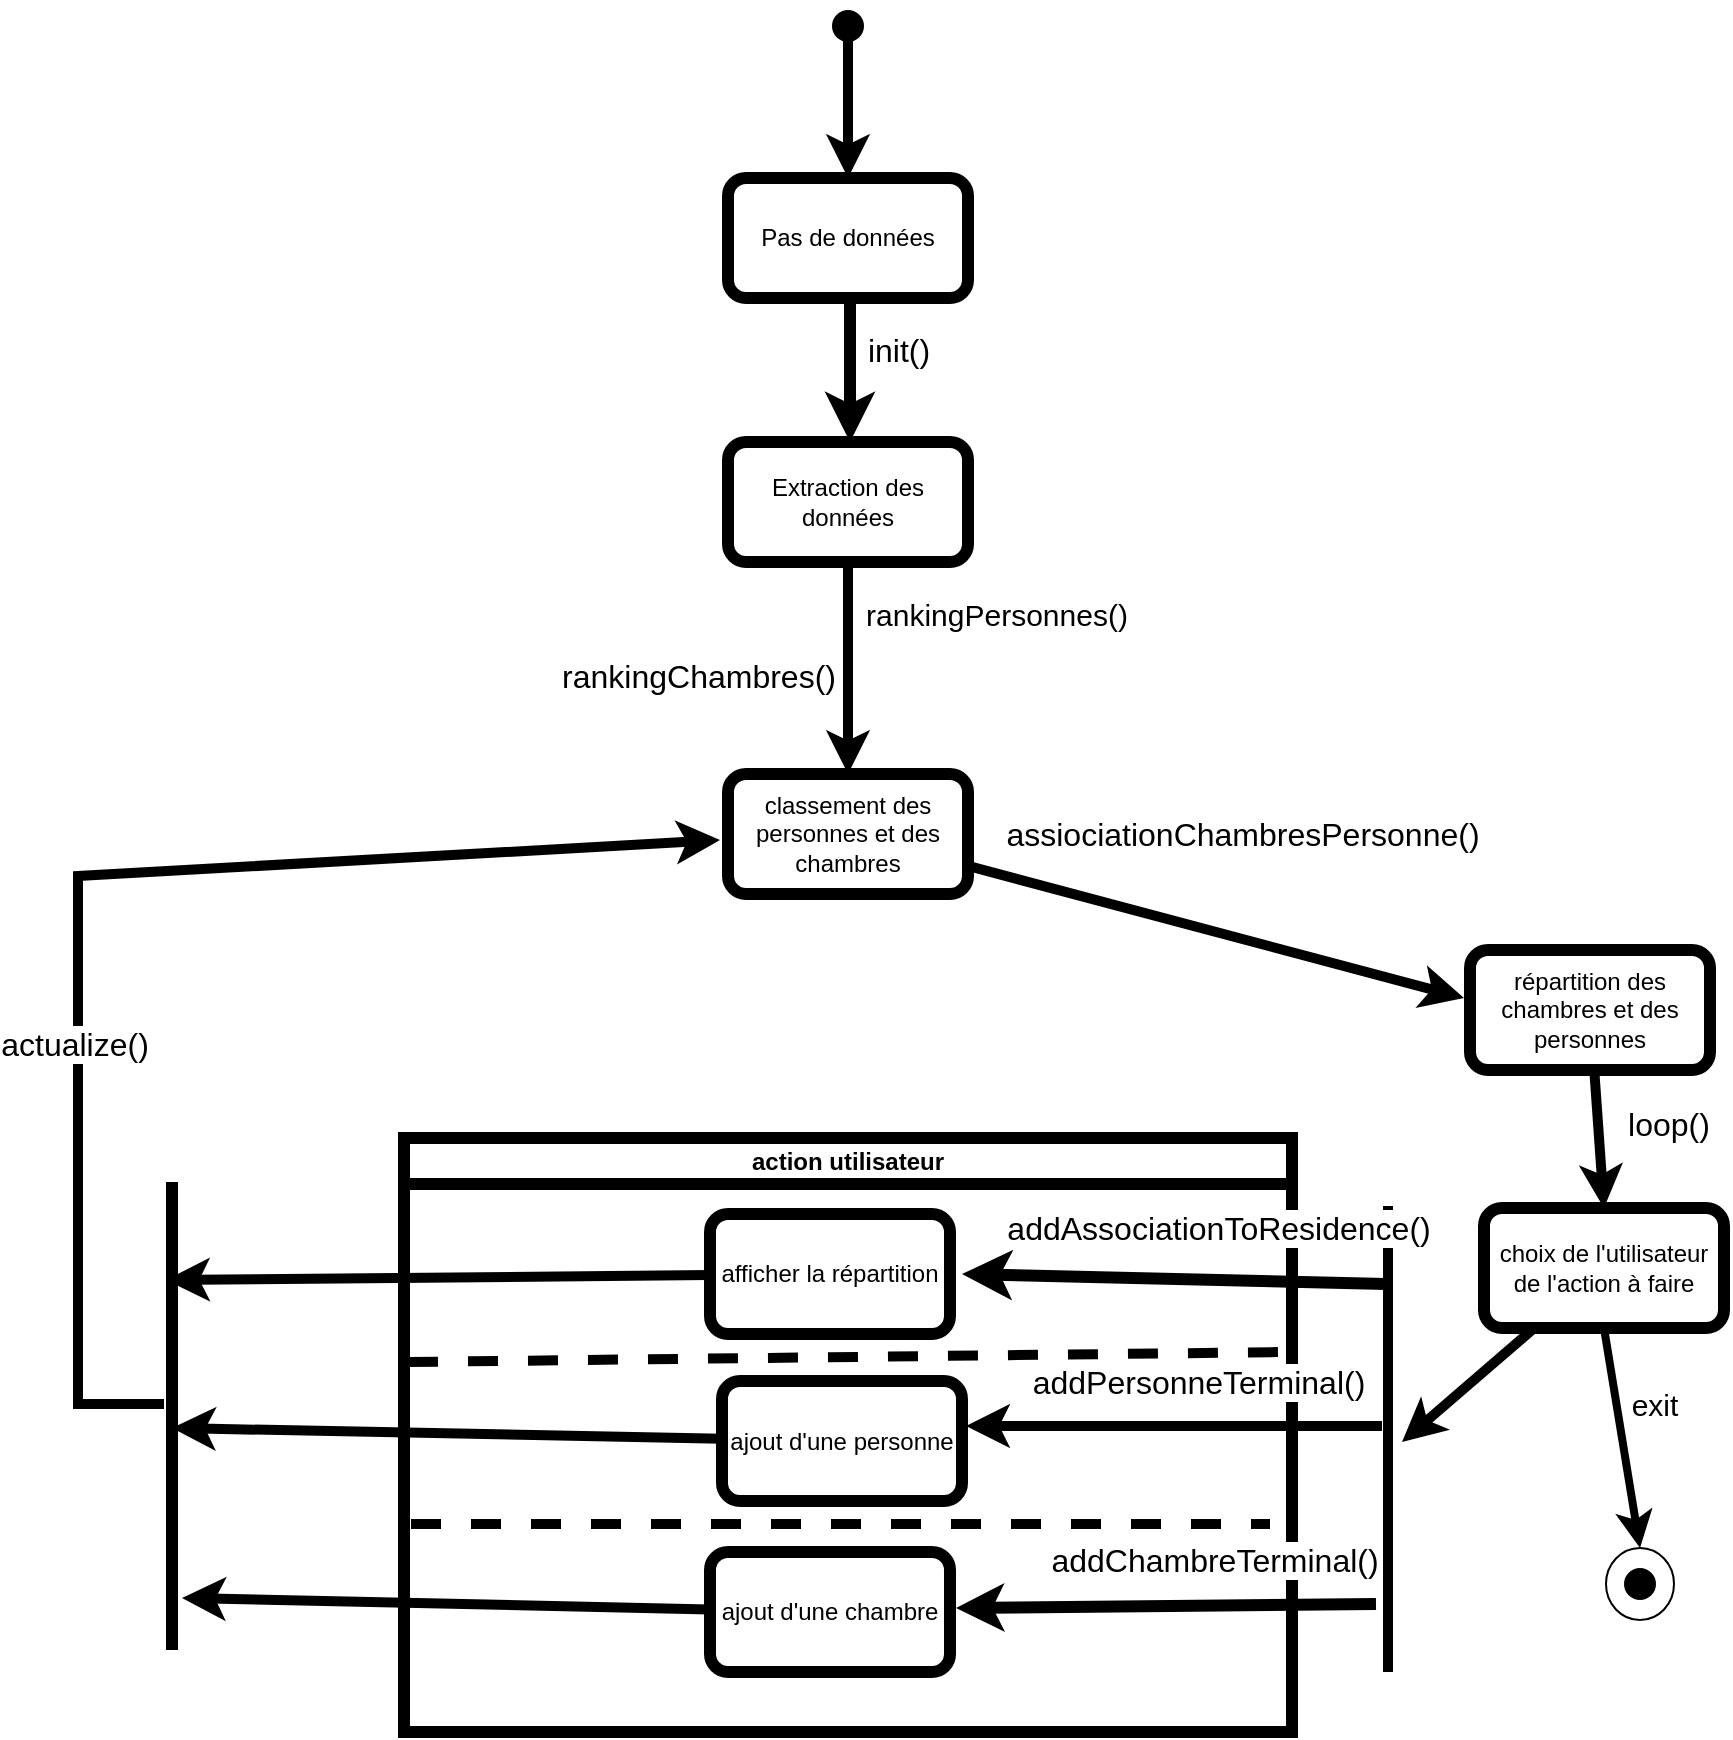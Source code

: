 <mxfile version="22.1.22" type="embed">
  <diagram id="gWISrfITsax8uBcyrK8t" name="Page-1">
    <mxGraphModel dx="1725" dy="1301" grid="0" gridSize="10" guides="1" tooltips="1" connect="1" arrows="1" fold="1" page="0" pageScale="1" pageWidth="413" pageHeight="291" math="0" shadow="0">
      <root>
        <mxCell id="0" />
        <mxCell id="1" parent="0" />
        <mxCell id="12" style="edgeStyle=none;html=1;entryX=0.5;entryY=0;entryDx=0;entryDy=0;strokeWidth=5;" parent="1" source="7" target="10" edge="1">
          <mxGeometry relative="1" as="geometry">
            <mxPoint x="287" y="-143" as="sourcePoint" />
          </mxGeometry>
        </mxCell>
        <mxCell id="7" value="" style="shape=waypoint;sketch=0;fillStyle=solid;size=6;pointerEvents=1;points=[];fillColor=none;resizable=0;rotatable=0;perimeter=centerPerimeter;snapToPoint=1;strokeWidth=6;" parent="1" vertex="1">
          <mxGeometry x="293" y="-156" width="20" height="20" as="geometry" />
        </mxCell>
        <mxCell id="44" style="edgeStyle=orthogonalEdgeStyle;rounded=0;orthogonalLoop=1;jettySize=auto;html=1;entryX=0.5;entryY=0;entryDx=0;entryDy=0;strokeWidth=6;" parent="1" edge="1">
          <mxGeometry relative="1" as="geometry">
            <mxPoint x="304" y="-10" as="sourcePoint" />
            <mxPoint x="304" y="62" as="targetPoint" />
          </mxGeometry>
        </mxCell>
        <mxCell id="66" value="init()" style="edgeLabel;html=1;align=center;verticalAlign=middle;resizable=0;points=[];fontSize=16;" vertex="1" connectable="0" parent="44">
          <mxGeometry x="-0.489" y="3" relative="1" as="geometry">
            <mxPoint x="21" y="7" as="offset" />
          </mxGeometry>
        </mxCell>
        <mxCell id="10" value="Pas de données" style="rounded=1;whiteSpace=wrap;html=1;strokeWidth=6;" parent="1" vertex="1">
          <mxGeometry x="243" y="-70" width="120" height="60" as="geometry" />
        </mxCell>
        <mxCell id="19" style="edgeStyle=none;html=1;exitX=0.5;exitY=1;exitDx=0;exitDy=0;entryX=0.5;entryY=0;entryDx=0;entryDy=0;strokeWidth=5;" parent="1" source="13" target="16" edge="1">
          <mxGeometry relative="1" as="geometry" />
        </mxCell>
        <mxCell id="13" value="Extraction des données" style="rounded=1;whiteSpace=wrap;html=1;strokeWidth=6;" parent="1" vertex="1">
          <mxGeometry x="243" y="62" width="120" height="60" as="geometry" />
        </mxCell>
        <mxCell id="24" style="edgeStyle=none;html=1;entryX=-0.025;entryY=0.4;entryDx=0;entryDy=0;entryPerimeter=0;strokeWidth=5;" parent="1" source="16" target="23" edge="1">
          <mxGeometry relative="1" as="geometry" />
        </mxCell>
        <mxCell id="57" value="rankingPersonnes()" style="edgeLabel;html=1;align=center;verticalAlign=middle;resizable=0;points=[];fontSize=15;" parent="24" vertex="1" connectable="0">
          <mxGeometry x="-0.178" y="2" relative="1" as="geometry">
            <mxPoint x="-89" y="-151" as="offset" />
          </mxGeometry>
        </mxCell>
        <mxCell id="16" value="classement des personnes et des chambres" style="rounded=1;whiteSpace=wrap;html=1;strokeWidth=6;" parent="1" vertex="1">
          <mxGeometry x="243" y="228" width="120" height="60" as="geometry" />
        </mxCell>
        <mxCell id="26" style="edgeStyle=none;html=1;strokeWidth=5;" parent="1" source="17" edge="1">
          <mxGeometry relative="1" as="geometry">
            <mxPoint x="580" y="562" as="targetPoint" />
          </mxGeometry>
        </mxCell>
        <mxCell id="45" value="loop()" style="edgeLabel;html=1;align=center;verticalAlign=middle;resizable=0;points=[];fontSize=16;labelBackgroundColor=default;" parent="26" vertex="1" connectable="0">
          <mxGeometry x="-0.004" y="-2" relative="1" as="geometry">
            <mxPoint x="101" y="-129" as="offset" />
          </mxGeometry>
        </mxCell>
        <mxCell id="17" value="choix de l&#39;utilisateur de l&#39;action à faire" style="rounded=1;whiteSpace=wrap;html=1;strokeWidth=6;" parent="1" vertex="1">
          <mxGeometry x="621" y="445" width="120" height="60" as="geometry" />
        </mxCell>
        <mxCell id="25" style="edgeStyle=none;html=1;entryX=0.5;entryY=0;entryDx=0;entryDy=0;strokeWidth=5;" parent="1" source="23" target="17" edge="1">
          <mxGeometry relative="1" as="geometry" />
        </mxCell>
        <mxCell id="47" value="assiociationChambresPersonne()" style="edgeLabel;html=1;align=center;verticalAlign=middle;resizable=0;points=[];fontSize=16;" parent="25" vertex="1" connectable="0">
          <mxGeometry x="-0.154" y="3" relative="1" as="geometry">
            <mxPoint x="-181" y="-147" as="offset" />
          </mxGeometry>
        </mxCell>
        <mxCell id="23" value="répartition des chambres et des personnes" style="rounded=1;whiteSpace=wrap;html=1;strokeWidth=6;" parent="1" vertex="1">
          <mxGeometry x="614" y="316" width="120" height="60" as="geometry" />
        </mxCell>
        <mxCell id="31" value="action utilisateur" style="swimlane;whiteSpace=wrap;html=1;strokeWidth=6;" parent="1" vertex="1">
          <mxGeometry x="81" y="410" width="444" height="297" as="geometry" />
        </mxCell>
        <mxCell id="20" value="afficher la répartition" style="rounded=1;whiteSpace=wrap;html=1;strokeWidth=6;" parent="31" vertex="1">
          <mxGeometry x="153" y="38" width="120" height="60" as="geometry" />
        </mxCell>
        <mxCell id="27" value="ajout d&#39;une personne" style="rounded=1;whiteSpace=wrap;html=1;strokeWidth=6;" parent="31" vertex="1">
          <mxGeometry x="159" y="121.5" width="120" height="60" as="geometry" />
        </mxCell>
        <mxCell id="28" value="ajout d&#39;une chambre" style="rounded=1;whiteSpace=wrap;html=1;strokeWidth=6;" parent="31" vertex="1">
          <mxGeometry x="153" y="207" width="120" height="60" as="geometry" />
        </mxCell>
        <mxCell id="37" value="" style="endArrow=classic;html=1;strokeWidth=6;endSize=5;" parent="31" edge="1">
          <mxGeometry width="50" height="50" relative="1" as="geometry">
            <mxPoint x="486" y="233" as="sourcePoint" />
            <mxPoint x="276" y="235" as="targetPoint" />
          </mxGeometry>
        </mxCell>
        <mxCell id="40" value="" style="endArrow=none;dashed=1;html=1;strokeWidth=5;" parent="31" edge="1">
          <mxGeometry width="50" height="50" relative="1" as="geometry">
            <mxPoint x="3.5" y="193" as="sourcePoint" />
            <mxPoint x="433" y="193" as="targetPoint" />
          </mxGeometry>
        </mxCell>
        <mxCell id="33" value="" style="endArrow=none;html=1;strokeWidth=5;" parent="1" edge="1">
          <mxGeometry width="50" height="50" relative="1" as="geometry">
            <mxPoint x="573" y="677" as="sourcePoint" />
            <mxPoint x="573" y="444" as="targetPoint" />
          </mxGeometry>
        </mxCell>
        <mxCell id="35" value="" style="endArrow=classic;html=1;strokeWidth=6;" parent="1" edge="1">
          <mxGeometry width="50" height="50" relative="1" as="geometry">
            <mxPoint x="572" y="483" as="sourcePoint" />
            <mxPoint x="360" y="478" as="targetPoint" />
          </mxGeometry>
        </mxCell>
        <mxCell id="36" value="" style="endArrow=classic;html=1;strokeWidth=5;" parent="1" edge="1">
          <mxGeometry width="50" height="50" relative="1" as="geometry">
            <mxPoint x="570" y="554" as="sourcePoint" />
            <mxPoint x="362" y="554" as="targetPoint" />
          </mxGeometry>
        </mxCell>
        <mxCell id="38" value="" style="endArrow=none;html=1;strokeWidth=6;" parent="1" edge="1">
          <mxGeometry width="50" height="50" relative="1" as="geometry">
            <mxPoint x="-35" y="666" as="sourcePoint" />
            <mxPoint x="-35" y="432" as="targetPoint" />
          </mxGeometry>
        </mxCell>
        <mxCell id="39" value="" style="endArrow=none;dashed=1;html=1;strokeWidth=5;" parent="1" edge="1">
          <mxGeometry width="50" height="50" relative="1" as="geometry">
            <mxPoint x="83" y="522" as="sourcePoint" />
            <mxPoint x="523" y="517" as="targetPoint" />
          </mxGeometry>
        </mxCell>
        <mxCell id="41" style="edgeStyle=none;html=1;strokeWidth=5;" parent="1" source="20" edge="1">
          <mxGeometry relative="1" as="geometry">
            <mxPoint x="-38" y="481" as="targetPoint" />
          </mxGeometry>
        </mxCell>
        <mxCell id="48" value="addAssociationToResidence()" style="edgeLabel;html=1;align=center;verticalAlign=middle;resizable=0;points=[];fontSize=16;" parent="41" vertex="1" connectable="0">
          <mxGeometry x="0.184" relative="1" as="geometry">
            <mxPoint x="415" y="-25" as="offset" />
          </mxGeometry>
        </mxCell>
        <mxCell id="42" style="edgeStyle=none;html=1;strokeWidth=5;" parent="1" source="27" edge="1">
          <mxGeometry relative="1" as="geometry">
            <mxPoint x="-35" y="555" as="targetPoint" />
          </mxGeometry>
        </mxCell>
        <mxCell id="49" value="addPersonneTerminal()" style="edgeLabel;html=1;align=center;verticalAlign=middle;resizable=0;points=[];fontSize=16;" parent="42" vertex="1" connectable="0">
          <mxGeometry x="-0.059" y="4" relative="1" as="geometry">
            <mxPoint x="367" y="-30" as="offset" />
          </mxGeometry>
        </mxCell>
        <mxCell id="43" style="edgeStyle=none;html=1;strokeWidth=5;" parent="1" source="28" edge="1">
          <mxGeometry relative="1" as="geometry">
            <mxPoint x="-30" y="640" as="targetPoint" />
          </mxGeometry>
        </mxCell>
        <mxCell id="50" value="addChambreTerminal()" style="edgeLabel;html=1;align=center;verticalAlign=middle;resizable=0;points=[];fontSize=16;" parent="43" vertex="1" connectable="0">
          <mxGeometry x="0.042" y="-3" relative="1" as="geometry">
            <mxPoint x="389" y="-19" as="offset" />
          </mxGeometry>
        </mxCell>
        <mxCell id="52" value="" style="endArrow=classic;html=1;rounded=0;strokeWidth=5;" parent="1" edge="1">
          <mxGeometry width="50" height="50" relative="1" as="geometry">
            <mxPoint x="-39" y="543" as="sourcePoint" />
            <mxPoint x="239" y="261" as="targetPoint" />
            <Array as="points">
              <mxPoint x="-82" y="543" />
              <mxPoint x="-82" y="279" />
            </Array>
          </mxGeometry>
        </mxCell>
        <mxCell id="56" value="actualize()" style="edgeLabel;html=1;align=center;verticalAlign=middle;resizable=0;points=[];fontSize=16;" parent="52" vertex="1" connectable="0">
          <mxGeometry x="0.166" y="5" relative="1" as="geometry">
            <mxPoint x="-61" y="92" as="offset" />
          </mxGeometry>
        </mxCell>
        <mxCell id="58" value="rankingChambres()" style="edgeLabel;html=1;align=center;verticalAlign=middle;resizable=0;points=[];fontSize=16;" parent="1" vertex="1" connectable="0">
          <mxGeometry x="228.004" y="178.999" as="geometry" />
        </mxCell>
        <mxCell id="60" value="" style="endArrow=classic;html=1;rounded=0;exitX=0.5;exitY=1;exitDx=0;exitDy=0;strokeWidth=4;" parent="1" source="17" edge="1">
          <mxGeometry width="50" height="50" relative="1" as="geometry">
            <mxPoint x="701" y="574" as="sourcePoint" />
            <mxPoint x="699" y="615" as="targetPoint" />
          </mxGeometry>
        </mxCell>
        <mxCell id="65" value="exit" style="edgeLabel;html=1;align=center;verticalAlign=middle;resizable=0;points=[];fontSize=15;" parent="60" vertex="1" connectable="0">
          <mxGeometry x="-0.49" relative="1" as="geometry">
            <mxPoint x="20" y="10" as="offset" />
          </mxGeometry>
        </mxCell>
        <mxCell id="62" value="" style="shape=waypoint;sketch=0;fillStyle=solid;size=6;pointerEvents=1;points=[];fillColor=none;resizable=0;rotatable=0;perimeter=centerPerimeter;snapToPoint=1;strokeWidth=6;" parent="1" vertex="1">
          <mxGeometry x="693" y="626" width="20" height="20" as="geometry" />
        </mxCell>
        <mxCell id="63" value="" style="ellipse;whiteSpace=wrap;html=1;" parent="1" vertex="1">
          <mxGeometry x="682" y="615" width="34" height="36" as="geometry" />
        </mxCell>
        <mxCell id="64" value="" style="shape=waypoint;sketch=0;fillStyle=solid;size=6;pointerEvents=1;points=[];fillColor=none;resizable=0;rotatable=0;perimeter=centerPerimeter;snapToPoint=1;strokeWidth=6;" parent="1" vertex="1">
          <mxGeometry x="689" y="623" width="20" height="20" as="geometry" />
        </mxCell>
      </root>
    </mxGraphModel>
  </diagram>
</mxfile>
